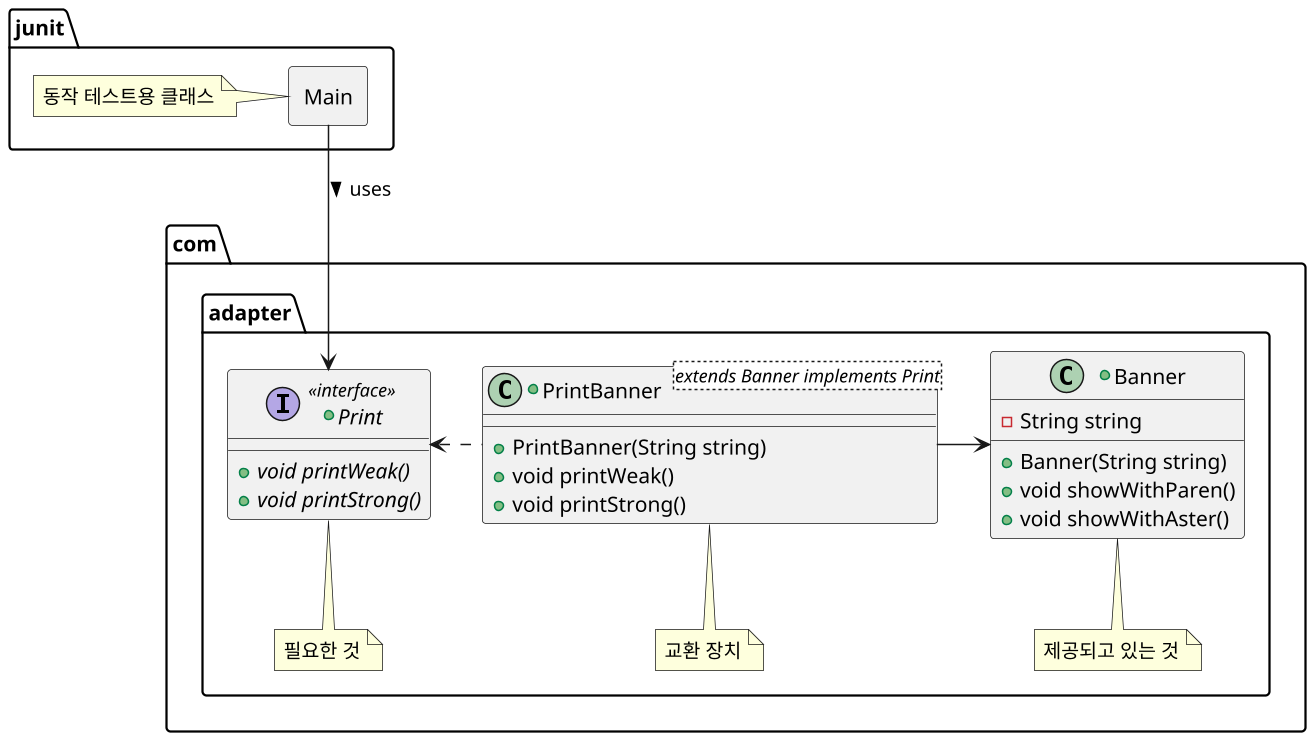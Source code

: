 @startuml
scale 1.5
allowmixing

package junit {
    rectangle Main
    note left of Main
        동작 테스트용 클래스
    end note
}

package com.adapter {
    +interface Print <<interface>>{
        +{abstract}void printWeak()
        +{abstract}void printStrong()
    }
    note bottom
        필요한 것
    end note

    +class PrintBanner <extends Banner implements Print>{
        +PrintBanner(String string)
        +void printWeak()
        +void printStrong()
    }
    note bottom
        교환 장치
    end note

    +class Banner {
        -String string
        +Banner(String string)
        +void showWithParen()
        +void showWithAster()
    }
    note bottom
        제공되고 있는 것
    end note
}

Main -down-> Print : uses >
PrintBanner .left.> Print
PrintBanner -right-> Banner

@enduml